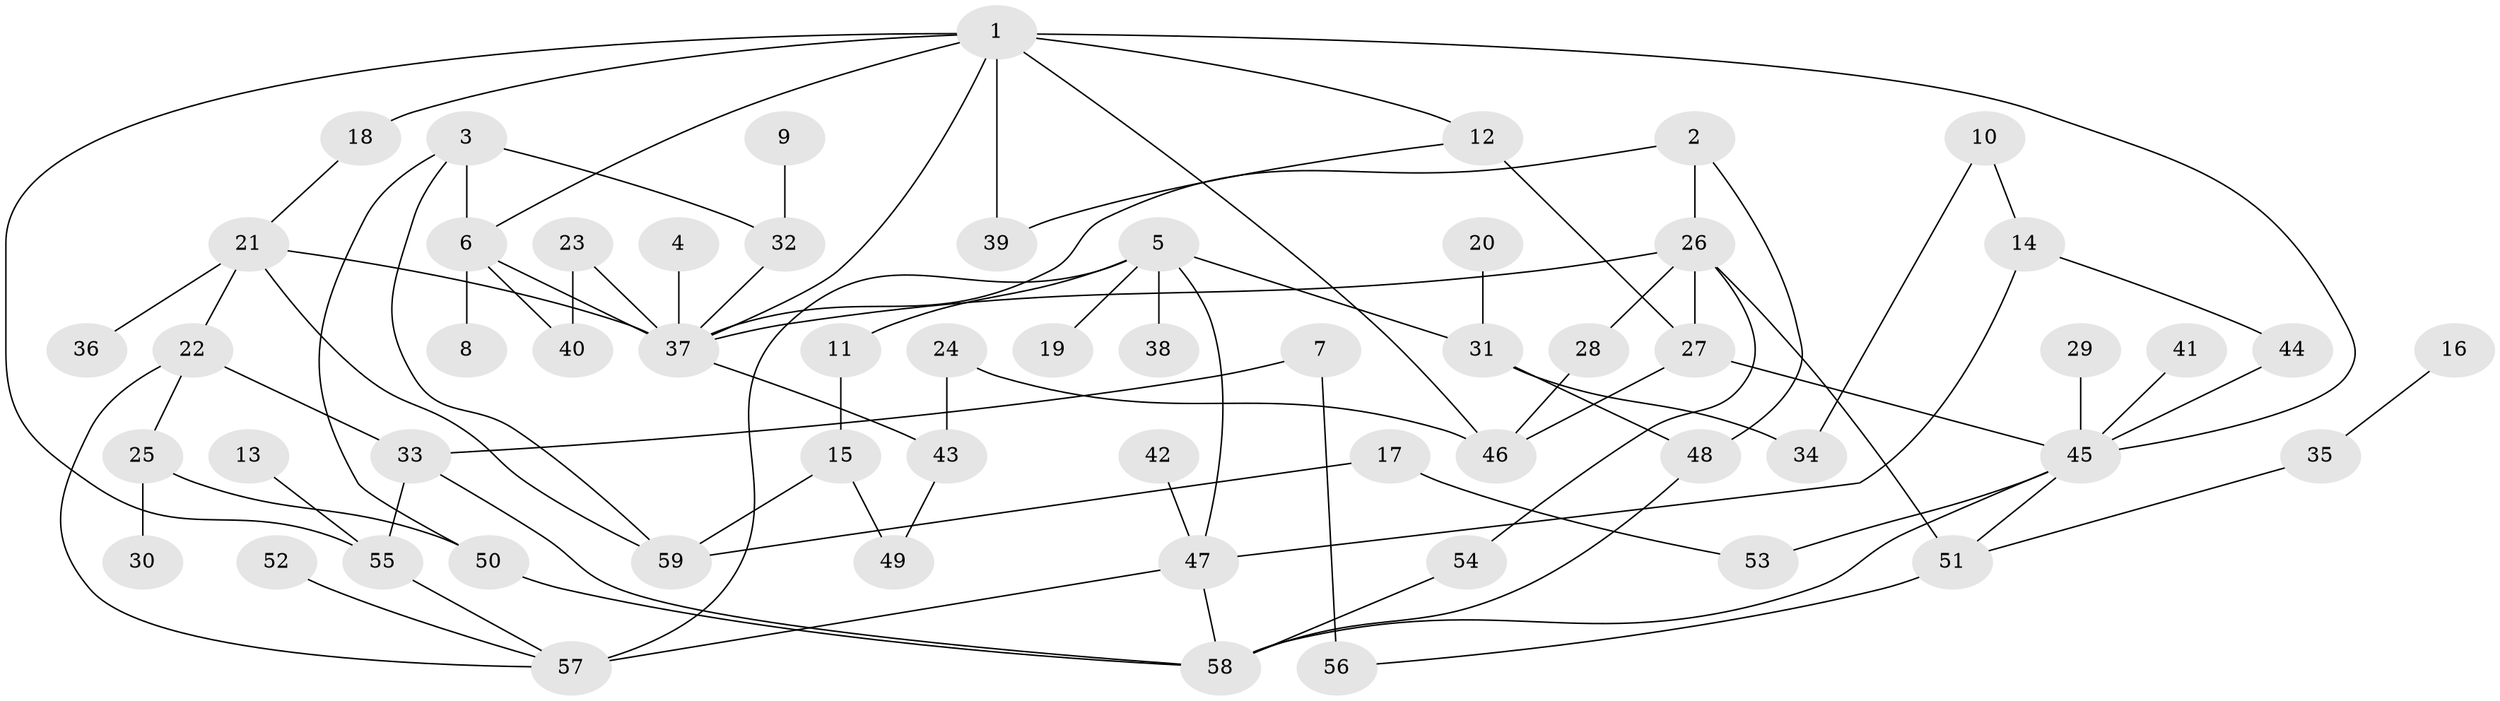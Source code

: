 // original degree distribution, {6: 0.03389830508474576, 7: 0.00847457627118644, 2: 0.3305084745762712, 8: 0.00847457627118644, 5: 0.025423728813559324, 4: 0.11864406779661017, 3: 0.2457627118644068, 1: 0.2288135593220339}
// Generated by graph-tools (version 1.1) at 2025/25/03/09/25 03:25:27]
// undirected, 59 vertices, 87 edges
graph export_dot {
graph [start="1"]
  node [color=gray90,style=filled];
  1;
  2;
  3;
  4;
  5;
  6;
  7;
  8;
  9;
  10;
  11;
  12;
  13;
  14;
  15;
  16;
  17;
  18;
  19;
  20;
  21;
  22;
  23;
  24;
  25;
  26;
  27;
  28;
  29;
  30;
  31;
  32;
  33;
  34;
  35;
  36;
  37;
  38;
  39;
  40;
  41;
  42;
  43;
  44;
  45;
  46;
  47;
  48;
  49;
  50;
  51;
  52;
  53;
  54;
  55;
  56;
  57;
  58;
  59;
  1 -- 6 [weight=1.0];
  1 -- 12 [weight=1.0];
  1 -- 18 [weight=2.0];
  1 -- 37 [weight=1.0];
  1 -- 39 [weight=1.0];
  1 -- 45 [weight=1.0];
  1 -- 46 [weight=3.0];
  1 -- 55 [weight=1.0];
  2 -- 26 [weight=1.0];
  2 -- 37 [weight=1.0];
  2 -- 48 [weight=1.0];
  3 -- 6 [weight=1.0];
  3 -- 32 [weight=1.0];
  3 -- 50 [weight=1.0];
  3 -- 59 [weight=1.0];
  4 -- 37 [weight=1.0];
  5 -- 11 [weight=1.0];
  5 -- 19 [weight=1.0];
  5 -- 31 [weight=1.0];
  5 -- 38 [weight=1.0];
  5 -- 47 [weight=1.0];
  5 -- 57 [weight=1.0];
  6 -- 8 [weight=1.0];
  6 -- 37 [weight=1.0];
  6 -- 40 [weight=1.0];
  7 -- 33 [weight=1.0];
  7 -- 56 [weight=1.0];
  9 -- 32 [weight=1.0];
  10 -- 14 [weight=1.0];
  10 -- 34 [weight=1.0];
  11 -- 15 [weight=1.0];
  12 -- 27 [weight=1.0];
  12 -- 39 [weight=1.0];
  13 -- 55 [weight=1.0];
  14 -- 44 [weight=1.0];
  14 -- 47 [weight=1.0];
  15 -- 49 [weight=1.0];
  15 -- 59 [weight=1.0];
  16 -- 35 [weight=1.0];
  17 -- 53 [weight=1.0];
  17 -- 59 [weight=1.0];
  18 -- 21 [weight=1.0];
  20 -- 31 [weight=1.0];
  21 -- 22 [weight=1.0];
  21 -- 36 [weight=1.0];
  21 -- 37 [weight=1.0];
  21 -- 59 [weight=1.0];
  22 -- 25 [weight=1.0];
  22 -- 33 [weight=1.0];
  22 -- 57 [weight=1.0];
  23 -- 37 [weight=1.0];
  23 -- 40 [weight=1.0];
  24 -- 43 [weight=1.0];
  24 -- 46 [weight=1.0];
  25 -- 30 [weight=1.0];
  25 -- 50 [weight=1.0];
  26 -- 27 [weight=1.0];
  26 -- 28 [weight=1.0];
  26 -- 37 [weight=1.0];
  26 -- 51 [weight=1.0];
  26 -- 54 [weight=1.0];
  27 -- 45 [weight=1.0];
  27 -- 46 [weight=1.0];
  28 -- 46 [weight=1.0];
  29 -- 45 [weight=1.0];
  31 -- 34 [weight=2.0];
  31 -- 48 [weight=1.0];
  32 -- 37 [weight=1.0];
  33 -- 55 [weight=1.0];
  33 -- 58 [weight=1.0];
  35 -- 51 [weight=1.0];
  37 -- 43 [weight=1.0];
  41 -- 45 [weight=1.0];
  42 -- 47 [weight=1.0];
  43 -- 49 [weight=1.0];
  44 -- 45 [weight=1.0];
  45 -- 51 [weight=1.0];
  45 -- 53 [weight=1.0];
  45 -- 58 [weight=1.0];
  47 -- 57 [weight=2.0];
  47 -- 58 [weight=1.0];
  48 -- 58 [weight=1.0];
  50 -- 58 [weight=1.0];
  51 -- 56 [weight=1.0];
  52 -- 57 [weight=1.0];
  54 -- 58 [weight=1.0];
  55 -- 57 [weight=1.0];
}
